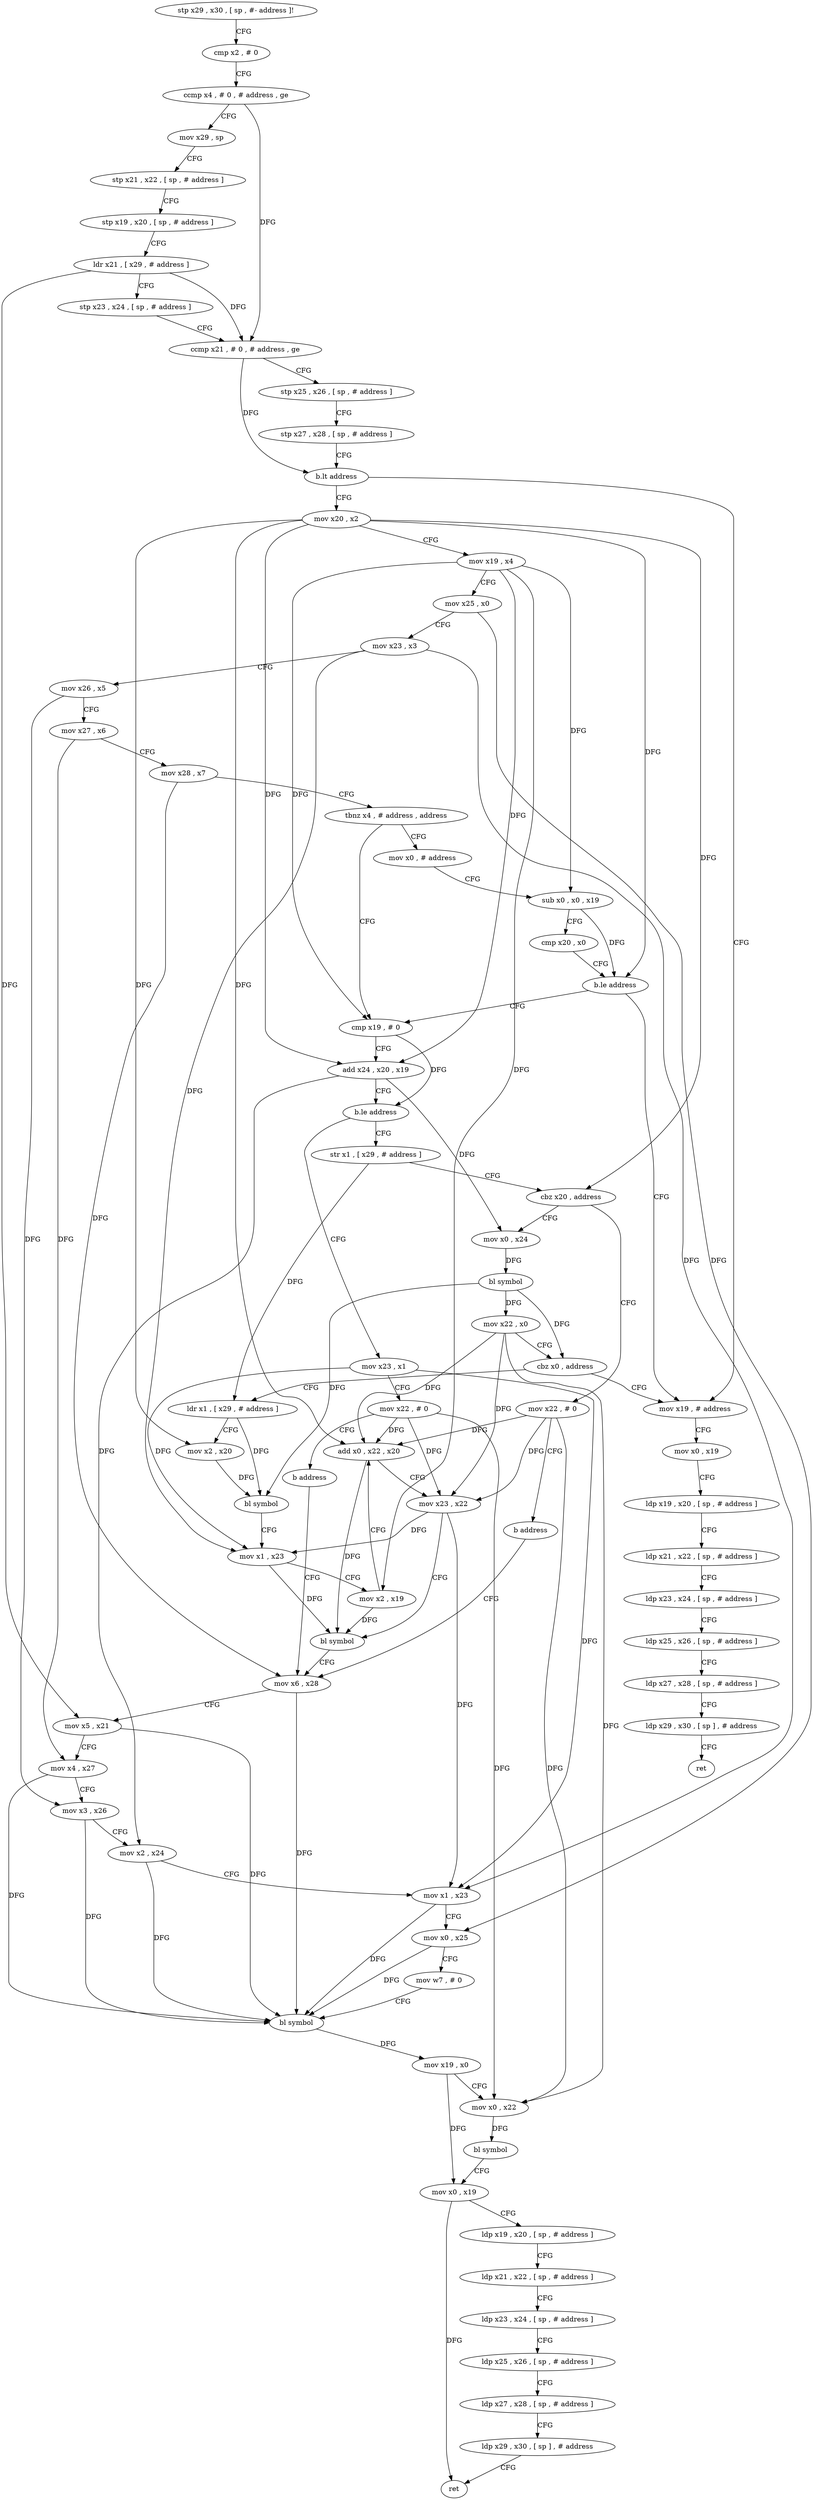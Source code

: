 digraph "func" {
"4422032" [label = "stp x29 , x30 , [ sp , #- address ]!" ]
"4422036" [label = "cmp x2 , # 0" ]
"4422040" [label = "ccmp x4 , # 0 , # address , ge" ]
"4422044" [label = "mov x29 , sp" ]
"4422048" [label = "stp x21 , x22 , [ sp , # address ]" ]
"4422052" [label = "stp x19 , x20 , [ sp , # address ]" ]
"4422056" [label = "ldr x21 , [ x29 , # address ]" ]
"4422060" [label = "stp x23 , x24 , [ sp , # address ]" ]
"4422064" [label = "ccmp x21 , # 0 , # address , ge" ]
"4422068" [label = "stp x25 , x26 , [ sp , # address ]" ]
"4422072" [label = "stp x27 , x28 , [ sp , # address ]" ]
"4422076" [label = "b.lt address" ]
"4422128" [label = "mov x19 , # address" ]
"4422080" [label = "mov x20 , x2" ]
"4422132" [label = "mov x0 , x19" ]
"4422136" [label = "ldp x19 , x20 , [ sp , # address ]" ]
"4422140" [label = "ldp x21 , x22 , [ sp , # address ]" ]
"4422144" [label = "ldp x23 , x24 , [ sp , # address ]" ]
"4422148" [label = "ldp x25 , x26 , [ sp , # address ]" ]
"4422152" [label = "ldp x27 , x28 , [ sp , # address ]" ]
"4422156" [label = "ldp x29 , x30 , [ sp ] , # address" ]
"4422160" [label = "ret" ]
"4422084" [label = "mov x19 , x4" ]
"4422088" [label = "mov x25 , x0" ]
"4422092" [label = "mov x23 , x3" ]
"4422096" [label = "mov x26 , x5" ]
"4422100" [label = "mov x27 , x6" ]
"4422104" [label = "mov x28 , x7" ]
"4422108" [label = "tbnz x4 , # address , address" ]
"4422168" [label = "cmp x19 , # 0" ]
"4422112" [label = "mov x0 , # address" ]
"4422172" [label = "add x24 , x20 , x19" ]
"4422176" [label = "b.le address" ]
"4422328" [label = "mov x23 , x1" ]
"4422180" [label = "str x1 , [ x29 , # address ]" ]
"4422116" [label = "sub x0 , x0 , x19" ]
"4422120" [label = "cmp x20 , x0" ]
"4422124" [label = "b.le address" ]
"4422332" [label = "mov x22 , # 0" ]
"4422336" [label = "b address" ]
"4422236" [label = "mov x6 , x28" ]
"4422184" [label = "cbz x20 , address" ]
"4422320" [label = "mov x22 , # 0" ]
"4422188" [label = "mov x0 , x24" ]
"4422240" [label = "mov x5 , x21" ]
"4422244" [label = "mov x4 , x27" ]
"4422248" [label = "mov x3 , x26" ]
"4422252" [label = "mov x2 , x24" ]
"4422256" [label = "mov x1 , x23" ]
"4422260" [label = "mov x0 , x25" ]
"4422264" [label = "mov w7 , # 0" ]
"4422268" [label = "bl symbol" ]
"4422272" [label = "mov x19 , x0" ]
"4422276" [label = "mov x0 , x22" ]
"4422280" [label = "bl symbol" ]
"4422284" [label = "mov x0 , x19" ]
"4422288" [label = "ldp x19 , x20 , [ sp , # address ]" ]
"4422292" [label = "ldp x21 , x22 , [ sp , # address ]" ]
"4422296" [label = "ldp x23 , x24 , [ sp , # address ]" ]
"4422300" [label = "ldp x25 , x26 , [ sp , # address ]" ]
"4422304" [label = "ldp x27 , x28 , [ sp , # address ]" ]
"4422308" [label = "ldp x29 , x30 , [ sp ] , # address" ]
"4422312" [label = "ret" ]
"4422324" [label = "b address" ]
"4422192" [label = "bl symbol" ]
"4422196" [label = "mov x22 , x0" ]
"4422200" [label = "cbz x0 , address" ]
"4422204" [label = "ldr x1 , [ x29 , # address ]" ]
"4422208" [label = "mov x2 , x20" ]
"4422212" [label = "bl symbol" ]
"4422216" [label = "mov x1 , x23" ]
"4422220" [label = "mov x2 , x19" ]
"4422224" [label = "add x0 , x22 , x20" ]
"4422228" [label = "mov x23 , x22" ]
"4422232" [label = "bl symbol" ]
"4422032" -> "4422036" [ label = "CFG" ]
"4422036" -> "4422040" [ label = "CFG" ]
"4422040" -> "4422044" [ label = "CFG" ]
"4422040" -> "4422064" [ label = "DFG" ]
"4422044" -> "4422048" [ label = "CFG" ]
"4422048" -> "4422052" [ label = "CFG" ]
"4422052" -> "4422056" [ label = "CFG" ]
"4422056" -> "4422060" [ label = "CFG" ]
"4422056" -> "4422064" [ label = "DFG" ]
"4422056" -> "4422240" [ label = "DFG" ]
"4422060" -> "4422064" [ label = "CFG" ]
"4422064" -> "4422068" [ label = "CFG" ]
"4422064" -> "4422076" [ label = "DFG" ]
"4422068" -> "4422072" [ label = "CFG" ]
"4422072" -> "4422076" [ label = "CFG" ]
"4422076" -> "4422128" [ label = "CFG" ]
"4422076" -> "4422080" [ label = "CFG" ]
"4422128" -> "4422132" [ label = "CFG" ]
"4422080" -> "4422084" [ label = "CFG" ]
"4422080" -> "4422172" [ label = "DFG" ]
"4422080" -> "4422124" [ label = "DFG" ]
"4422080" -> "4422184" [ label = "DFG" ]
"4422080" -> "4422208" [ label = "DFG" ]
"4422080" -> "4422224" [ label = "DFG" ]
"4422132" -> "4422136" [ label = "CFG" ]
"4422136" -> "4422140" [ label = "CFG" ]
"4422140" -> "4422144" [ label = "CFG" ]
"4422144" -> "4422148" [ label = "CFG" ]
"4422148" -> "4422152" [ label = "CFG" ]
"4422152" -> "4422156" [ label = "CFG" ]
"4422156" -> "4422160" [ label = "CFG" ]
"4422084" -> "4422088" [ label = "CFG" ]
"4422084" -> "4422168" [ label = "DFG" ]
"4422084" -> "4422172" [ label = "DFG" ]
"4422084" -> "4422116" [ label = "DFG" ]
"4422084" -> "4422220" [ label = "DFG" ]
"4422088" -> "4422092" [ label = "CFG" ]
"4422088" -> "4422260" [ label = "DFG" ]
"4422092" -> "4422096" [ label = "CFG" ]
"4422092" -> "4422256" [ label = "DFG" ]
"4422092" -> "4422216" [ label = "DFG" ]
"4422096" -> "4422100" [ label = "CFG" ]
"4422096" -> "4422248" [ label = "DFG" ]
"4422100" -> "4422104" [ label = "CFG" ]
"4422100" -> "4422244" [ label = "DFG" ]
"4422104" -> "4422108" [ label = "CFG" ]
"4422104" -> "4422236" [ label = "DFG" ]
"4422108" -> "4422168" [ label = "CFG" ]
"4422108" -> "4422112" [ label = "CFG" ]
"4422168" -> "4422172" [ label = "CFG" ]
"4422168" -> "4422176" [ label = "DFG" ]
"4422112" -> "4422116" [ label = "CFG" ]
"4422172" -> "4422176" [ label = "CFG" ]
"4422172" -> "4422252" [ label = "DFG" ]
"4422172" -> "4422188" [ label = "DFG" ]
"4422176" -> "4422328" [ label = "CFG" ]
"4422176" -> "4422180" [ label = "CFG" ]
"4422328" -> "4422332" [ label = "CFG" ]
"4422328" -> "4422256" [ label = "DFG" ]
"4422328" -> "4422216" [ label = "DFG" ]
"4422180" -> "4422184" [ label = "CFG" ]
"4422180" -> "4422204" [ label = "DFG" ]
"4422116" -> "4422120" [ label = "CFG" ]
"4422116" -> "4422124" [ label = "DFG" ]
"4422120" -> "4422124" [ label = "CFG" ]
"4422124" -> "4422168" [ label = "CFG" ]
"4422124" -> "4422128" [ label = "CFG" ]
"4422332" -> "4422336" [ label = "CFG" ]
"4422332" -> "4422276" [ label = "DFG" ]
"4422332" -> "4422224" [ label = "DFG" ]
"4422332" -> "4422228" [ label = "DFG" ]
"4422336" -> "4422236" [ label = "CFG" ]
"4422236" -> "4422240" [ label = "CFG" ]
"4422236" -> "4422268" [ label = "DFG" ]
"4422184" -> "4422320" [ label = "CFG" ]
"4422184" -> "4422188" [ label = "CFG" ]
"4422320" -> "4422324" [ label = "CFG" ]
"4422320" -> "4422276" [ label = "DFG" ]
"4422320" -> "4422224" [ label = "DFG" ]
"4422320" -> "4422228" [ label = "DFG" ]
"4422188" -> "4422192" [ label = "DFG" ]
"4422240" -> "4422244" [ label = "CFG" ]
"4422240" -> "4422268" [ label = "DFG" ]
"4422244" -> "4422248" [ label = "CFG" ]
"4422244" -> "4422268" [ label = "DFG" ]
"4422248" -> "4422252" [ label = "CFG" ]
"4422248" -> "4422268" [ label = "DFG" ]
"4422252" -> "4422256" [ label = "CFG" ]
"4422252" -> "4422268" [ label = "DFG" ]
"4422256" -> "4422260" [ label = "CFG" ]
"4422256" -> "4422268" [ label = "DFG" ]
"4422260" -> "4422264" [ label = "CFG" ]
"4422260" -> "4422268" [ label = "DFG" ]
"4422264" -> "4422268" [ label = "CFG" ]
"4422268" -> "4422272" [ label = "DFG" ]
"4422272" -> "4422276" [ label = "CFG" ]
"4422272" -> "4422284" [ label = "DFG" ]
"4422276" -> "4422280" [ label = "DFG" ]
"4422280" -> "4422284" [ label = "CFG" ]
"4422284" -> "4422288" [ label = "CFG" ]
"4422284" -> "4422312" [ label = "DFG" ]
"4422288" -> "4422292" [ label = "CFG" ]
"4422292" -> "4422296" [ label = "CFG" ]
"4422296" -> "4422300" [ label = "CFG" ]
"4422300" -> "4422304" [ label = "CFG" ]
"4422304" -> "4422308" [ label = "CFG" ]
"4422308" -> "4422312" [ label = "CFG" ]
"4422324" -> "4422236" [ label = "CFG" ]
"4422192" -> "4422196" [ label = "DFG" ]
"4422192" -> "4422200" [ label = "DFG" ]
"4422192" -> "4422212" [ label = "DFG" ]
"4422196" -> "4422200" [ label = "CFG" ]
"4422196" -> "4422276" [ label = "DFG" ]
"4422196" -> "4422224" [ label = "DFG" ]
"4422196" -> "4422228" [ label = "DFG" ]
"4422200" -> "4422128" [ label = "CFG" ]
"4422200" -> "4422204" [ label = "CFG" ]
"4422204" -> "4422208" [ label = "CFG" ]
"4422204" -> "4422212" [ label = "DFG" ]
"4422208" -> "4422212" [ label = "DFG" ]
"4422212" -> "4422216" [ label = "CFG" ]
"4422216" -> "4422220" [ label = "CFG" ]
"4422216" -> "4422232" [ label = "DFG" ]
"4422220" -> "4422224" [ label = "CFG" ]
"4422220" -> "4422232" [ label = "DFG" ]
"4422224" -> "4422228" [ label = "CFG" ]
"4422224" -> "4422232" [ label = "DFG" ]
"4422228" -> "4422232" [ label = "CFG" ]
"4422228" -> "4422256" [ label = "DFG" ]
"4422228" -> "4422216" [ label = "DFG" ]
"4422232" -> "4422236" [ label = "CFG" ]
}
